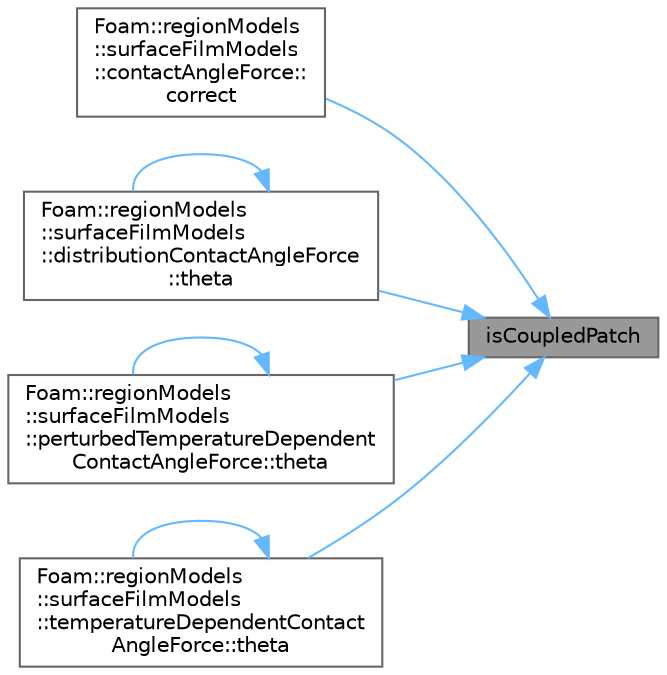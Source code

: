 digraph "isCoupledPatch"
{
 // LATEX_PDF_SIZE
  bgcolor="transparent";
  edge [fontname=Helvetica,fontsize=10,labelfontname=Helvetica,labelfontsize=10];
  node [fontname=Helvetica,fontsize=10,shape=box,height=0.2,width=0.4];
  rankdir="RL";
  Node1 [id="Node000001",label="isCoupledPatch",height=0.2,width=0.4,color="gray40", fillcolor="grey60", style="filled", fontcolor="black",tooltip=" "];
  Node1 -> Node2 [id="edge1_Node000001_Node000002",dir="back",color="steelblue1",style="solid",tooltip=" "];
  Node2 [id="Node000002",label="Foam::regionModels\l::surfaceFilmModels\l::contactAngleForce::\lcorrect",height=0.2,width=0.4,color="grey40", fillcolor="white", style="filled",URL="$classFoam_1_1regionModels_1_1surfaceFilmModels_1_1contactAngleForce.html#ae8286cb1594f9b26a1c5291173459307",tooltip=" "];
  Node1 -> Node3 [id="edge2_Node000001_Node000003",dir="back",color="steelblue1",style="solid",tooltip=" "];
  Node3 [id="Node000003",label="Foam::regionModels\l::surfaceFilmModels\l::distributionContactAngleForce\l::theta",height=0.2,width=0.4,color="grey40", fillcolor="white", style="filled",URL="$classFoam_1_1regionModels_1_1surfaceFilmModels_1_1distributionContactAngleForce.html#a4339bdde6d867f88b25847f4d5447fc3",tooltip=" "];
  Node3 -> Node3 [id="edge3_Node000003_Node000003",dir="back",color="steelblue1",style="solid",tooltip=" "];
  Node1 -> Node4 [id="edge4_Node000001_Node000004",dir="back",color="steelblue1",style="solid",tooltip=" "];
  Node4 [id="Node000004",label="Foam::regionModels\l::surfaceFilmModels\l::perturbedTemperatureDependent\lContactAngleForce::theta",height=0.2,width=0.4,color="grey40", fillcolor="white", style="filled",URL="$classFoam_1_1regionModels_1_1surfaceFilmModels_1_1perturbedTemperatureDependentContactAngleForce.html#a4339bdde6d867f88b25847f4d5447fc3",tooltip=" "];
  Node4 -> Node4 [id="edge5_Node000004_Node000004",dir="back",color="steelblue1",style="solid",tooltip=" "];
  Node1 -> Node5 [id="edge6_Node000001_Node000005",dir="back",color="steelblue1",style="solid",tooltip=" "];
  Node5 [id="Node000005",label="Foam::regionModels\l::surfaceFilmModels\l::temperatureDependentContact\lAngleForce::theta",height=0.2,width=0.4,color="grey40", fillcolor="white", style="filled",URL="$classFoam_1_1regionModels_1_1surfaceFilmModels_1_1temperatureDependentContactAngleForce.html#a4339bdde6d867f88b25847f4d5447fc3",tooltip=" "];
  Node5 -> Node5 [id="edge7_Node000005_Node000005",dir="back",color="steelblue1",style="solid",tooltip=" "];
}

